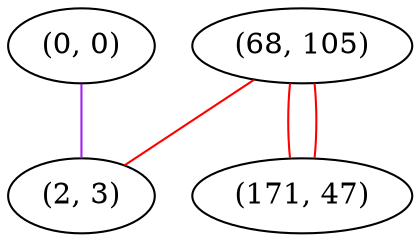 graph "" {
"(68, 105)";
"(0, 0)";
"(2, 3)";
"(171, 47)";
"(68, 105)" -- "(171, 47)"  [color=red, key=0, weight=1];
"(68, 105)" -- "(171, 47)"  [color=red, key=1, weight=1];
"(68, 105)" -- "(2, 3)"  [color=red, key=0, weight=1];
"(0, 0)" -- "(2, 3)"  [color=purple, key=0, weight=4];
}
